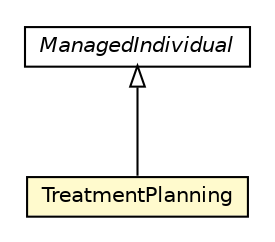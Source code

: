 #!/usr/local/bin/dot
#
# Class diagram 
# Generated by UMLGraph version R5_6-24-gf6e263 (http://www.umlgraph.org/)
#

digraph G {
	edge [fontname="Helvetica",fontsize=10,labelfontname="Helvetica",labelfontsize=10];
	node [fontname="Helvetica",fontsize=10,shape=plaintext];
	nodesep=0.25;
	ranksep=0.5;
	// org.universAAL.middleware.owl.ManagedIndividual
	c8303605 [label=<<table title="org.universAAL.middleware.owl.ManagedIndividual" border="0" cellborder="1" cellspacing="0" cellpadding="2" port="p" href="../../../middleware/owl/ManagedIndividual.html">
		<tr><td><table border="0" cellspacing="0" cellpadding="1">
<tr><td align="center" balign="center"><font face="Helvetica-Oblique"> ManagedIndividual </font></td></tr>
		</table></td></tr>
		</table>>, URL="../../../middleware/owl/ManagedIndividual.html", fontname="Helvetica", fontcolor="black", fontsize=10.0];
	// org.universAAL.ontology.health.owl.TreatmentPlanning
	c8304588 [label=<<table title="org.universAAL.ontology.health.owl.TreatmentPlanning" border="0" cellborder="1" cellspacing="0" cellpadding="2" port="p" bgcolor="lemonChiffon" href="./TreatmentPlanning.html">
		<tr><td><table border="0" cellspacing="0" cellpadding="1">
<tr><td align="center" balign="center"> TreatmentPlanning </td></tr>
		</table></td></tr>
		</table>>, URL="./TreatmentPlanning.html", fontname="Helvetica", fontcolor="black", fontsize=10.0];
	//org.universAAL.ontology.health.owl.TreatmentPlanning extends org.universAAL.middleware.owl.ManagedIndividual
	c8303605:p -> c8304588:p [dir=back,arrowtail=empty];
}

